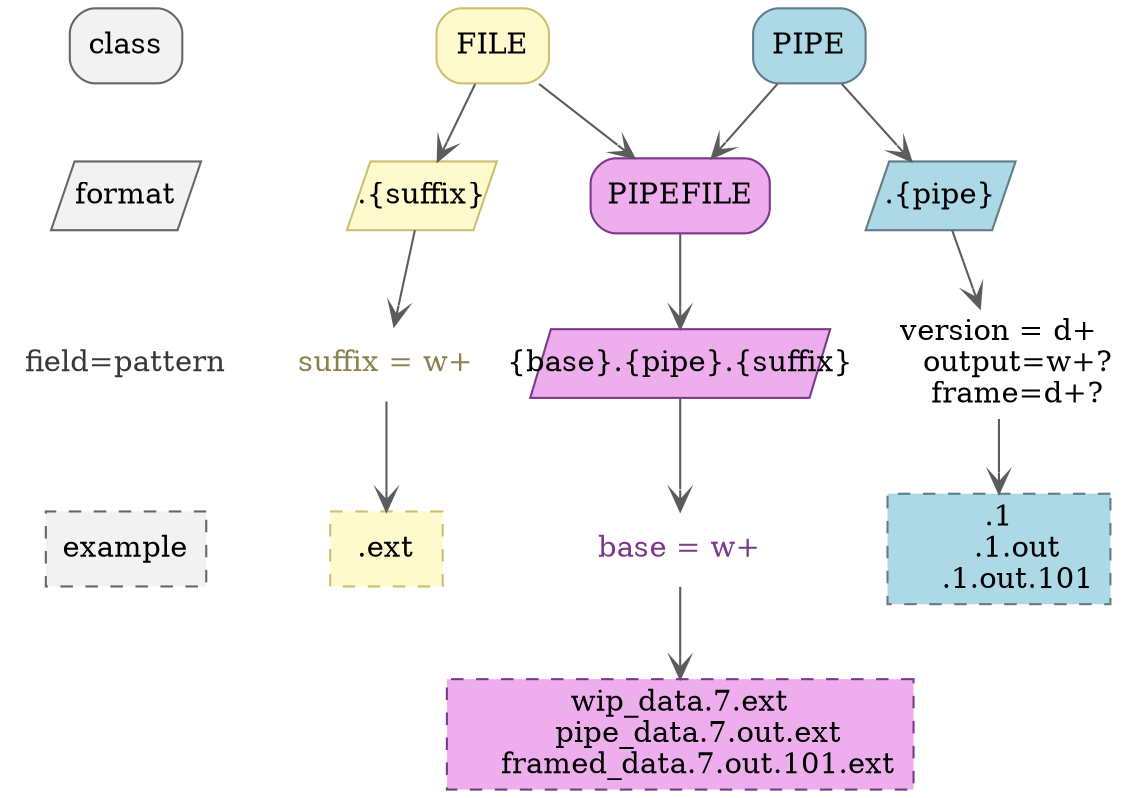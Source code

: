 strict digraph G {
    {
      node [style="rounded, filled" shape=box]
      class, FILE, PIPE, PIPEFILE
    }
    {
      node [style=filled margin=0 width=1 height=0.46 shape=polygon fixedsize=true skew=0.4]
      format, file_format, pipe_format, pipefile_format
    }
    {
      node [shape=none]
      patterns, file_patterns, pipe_patterns, pipefile_patterns
    }
    {
      node [style="dashed, filled" shape=box]
      example, file_example, pipe_example, pipefile_example
    }
    subgraph legend {
        edge[style=invis]
        class, format, example, patterns [color=gray40 fillcolor=gray95]
        patterns [label="field=pattern" fontcolor=gray22]
        class -> format -> patterns  -> example
    }
    FILE, file_format, file_example [color=lightgoldenrod3 fillcolor=lemonchiffon1]
    file_format [label=".{suffix}"]
    file_example [label=".ext"]
    file_patterns [label="suffix = \w+" fontcolor=lightgoldenrod4]

    PIPE, pipe_format, pipe_example [color=lightskyblue4 fillcolor=lightblue]
    pipe_format [label=".{pipe}"]
    pipe_example [label=".1
    .1.out
    .1.out.101"]
    pipe_patterns [label="version = \d+
    output=\w+?
    frame=\d+?"]

    PIPEFILE, pipefile_format, pipefile_example [color=mediumorchid4 fillcolor=plum2]
    pipefile_format [skew=0.15 width=2 label="{base}.{pipe}.{suffix}"]
    pipefile_example [label="wip_data.7.ext
    pipe_data.7.out.ext
    framed_data.7.out.101.ext"]
    pipefile_patterns [label="base = \w+" fontcolor=mediumorchid4]

    edge [color=gray36 arrowhead="vee"]
    PIPE -> pipe_format -> pipe_patterns -> pipe_example
    FILE -> file_format -> file_patterns -> file_example
    PIPEFILE -> pipefile_format -> pipefile_patterns -> pipefile_example
    {PIPE, FILE} -> PIPEFILE
}